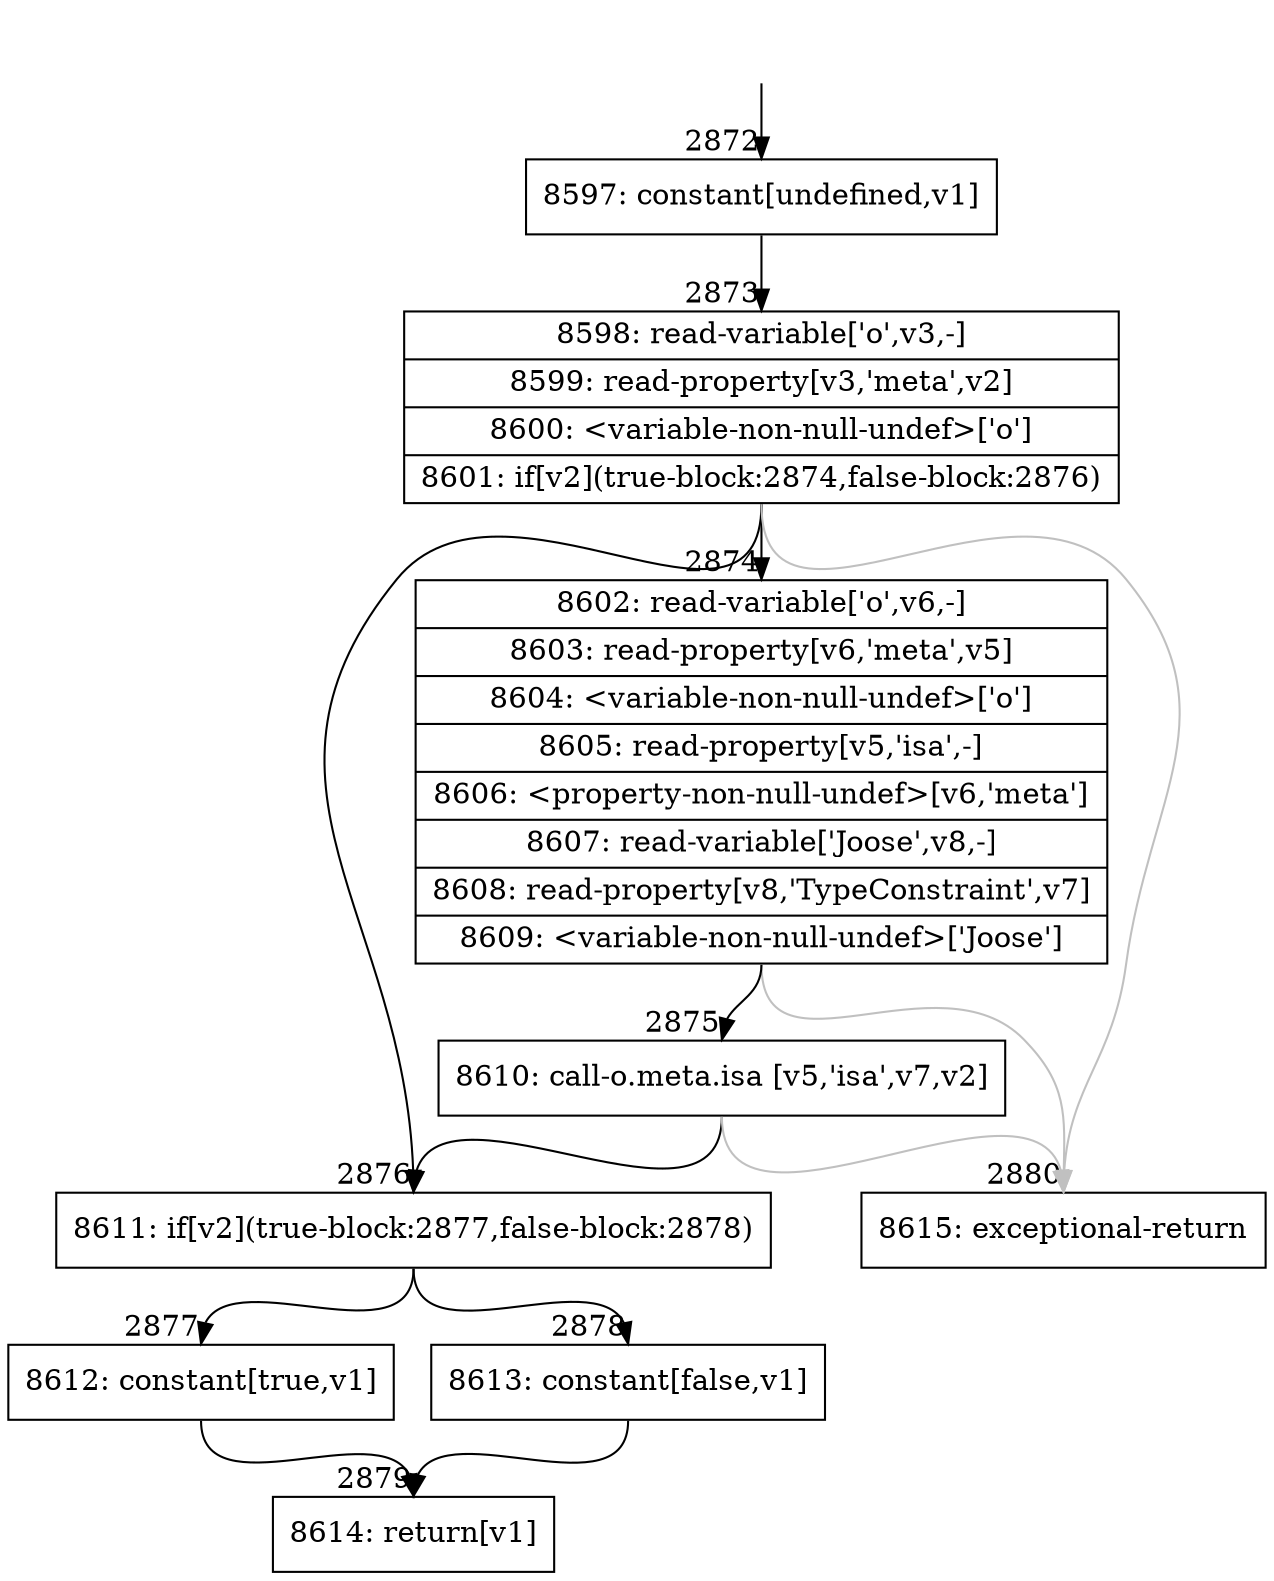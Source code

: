 digraph {
rankdir="TD"
BB_entry312[shape=none,label=""];
BB_entry312 -> BB2872 [tailport=s, headport=n, headlabel="    2872"]
BB2872 [shape=record label="{8597: constant[undefined,v1]}" ] 
BB2872 -> BB2873 [tailport=s, headport=n, headlabel="      2873"]
BB2873 [shape=record label="{8598: read-variable['o',v3,-]|8599: read-property[v3,'meta',v2]|8600: \<variable-non-null-undef\>['o']|8601: if[v2](true-block:2874,false-block:2876)}" ] 
BB2873 -> BB2876 [tailport=s, headport=n, headlabel="      2876"]
BB2873 -> BB2874 [tailport=s, headport=n, headlabel="      2874"]
BB2873 -> BB2880 [tailport=s, headport=n, color=gray, headlabel="      2880"]
BB2874 [shape=record label="{8602: read-variable['o',v6,-]|8603: read-property[v6,'meta',v5]|8604: \<variable-non-null-undef\>['o']|8605: read-property[v5,'isa',-]|8606: \<property-non-null-undef\>[v6,'meta']|8607: read-variable['Joose',v8,-]|8608: read-property[v8,'TypeConstraint',v7]|8609: \<variable-non-null-undef\>['Joose']}" ] 
BB2874 -> BB2875 [tailport=s, headport=n, headlabel="      2875"]
BB2874 -> BB2880 [tailport=s, headport=n, color=gray]
BB2875 [shape=record label="{8610: call-o.meta.isa [v5,'isa',v7,v2]}" ] 
BB2875 -> BB2876 [tailport=s, headport=n]
BB2875 -> BB2880 [tailport=s, headport=n, color=gray]
BB2876 [shape=record label="{8611: if[v2](true-block:2877,false-block:2878)}" ] 
BB2876 -> BB2877 [tailport=s, headport=n, headlabel="      2877"]
BB2876 -> BB2878 [tailport=s, headport=n, headlabel="      2878"]
BB2877 [shape=record label="{8612: constant[true,v1]}" ] 
BB2877 -> BB2879 [tailport=s, headport=n, headlabel="      2879"]
BB2878 [shape=record label="{8613: constant[false,v1]}" ] 
BB2878 -> BB2879 [tailport=s, headport=n]
BB2879 [shape=record label="{8614: return[v1]}" ] 
BB2880 [shape=record label="{8615: exceptional-return}" ] 
//#$~ 3320
}
